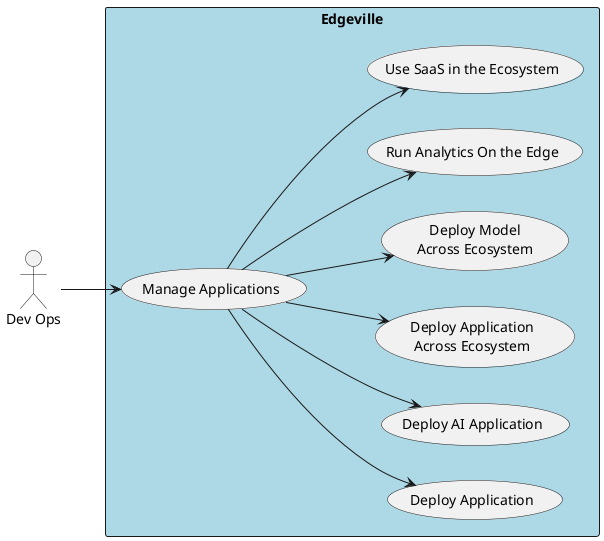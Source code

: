 @startuml

left to right direction

:Dev Ops: as Actor

rectangle "Edgeville" #lightblue {
    (Manage Applications) as U1
    (Deploy Application) as U2
    (Deploy AI Application) as U3
    (Deploy Application\nAcross Ecosystem) as U4
    (Deploy Model\nAcross Ecosystem) as U5
    (Run Analytics On the Edge) as U6
    (Use SaaS in the Ecosystem) as U7
}

Actor --> U1
U1 --> U2
U1 --> U3
U1 --> U4
U1 --> U5
U1 --> U6
U1 --> U7

@enduml
